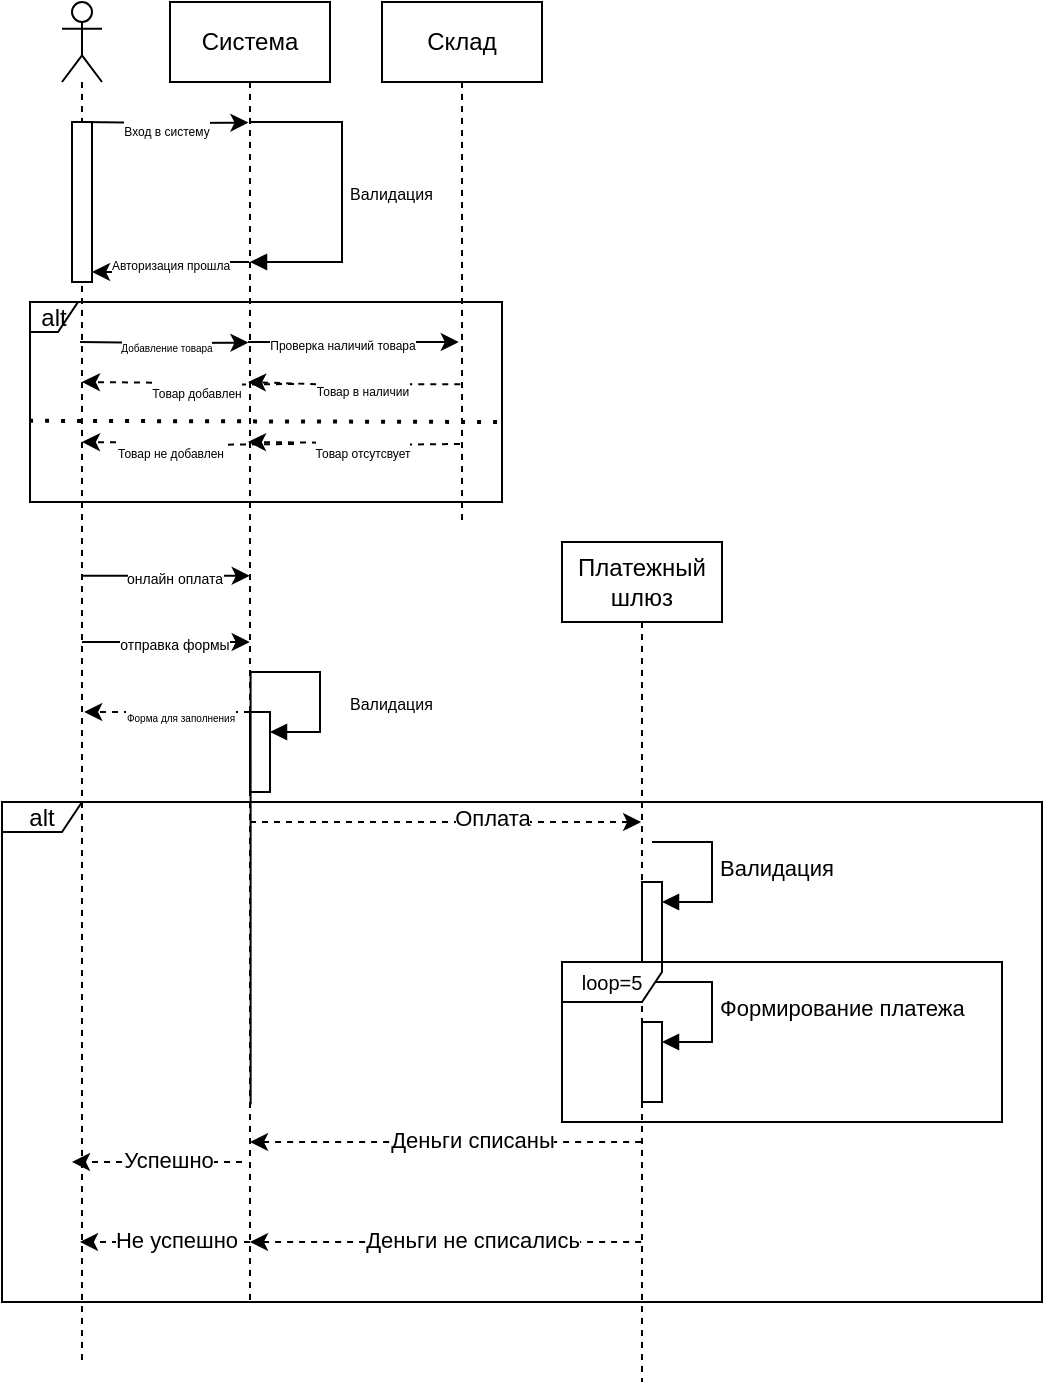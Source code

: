 <mxfile version="24.8.6">
  <diagram name="Страница — 1" id="ZZhOWTO9GqynYaRRQVXx">
    <mxGraphModel dx="750" dy="398" grid="1" gridSize="10" guides="1" tooltips="1" connect="1" arrows="1" fold="1" page="1" pageScale="1" pageWidth="827" pageHeight="1169" math="0" shadow="0">
      <root>
        <mxCell id="0" />
        <mxCell id="1" parent="0" />
        <mxCell id="BHYP_Zm0mnnP-ckn7Vyi-1" value="" style="shape=umlLifeline;perimeter=lifelinePerimeter;whiteSpace=wrap;html=1;container=1;dropTarget=0;collapsible=0;recursiveResize=0;outlineConnect=0;portConstraint=eastwest;newEdgeStyle={&quot;curved&quot;:0,&quot;rounded&quot;:0};participant=umlActor;" vertex="1" parent="1">
          <mxGeometry x="320" y="220" width="20" height="680" as="geometry" />
        </mxCell>
        <mxCell id="BHYP_Zm0mnnP-ckn7Vyi-21" value="" style="html=1;points=[[0,0,0,0,5],[0,1,0,0,-5],[1,0,0,0,5],[1,1,0,0,-5]];perimeter=orthogonalPerimeter;outlineConnect=0;targetShapes=umlLifeline;portConstraint=eastwest;newEdgeStyle={&quot;curved&quot;:0,&quot;rounded&quot;:0};" vertex="1" parent="BHYP_Zm0mnnP-ckn7Vyi-1">
          <mxGeometry x="5" y="60" width="10" height="80" as="geometry" />
        </mxCell>
        <mxCell id="BHYP_Zm0mnnP-ckn7Vyi-18" style="edgeStyle=orthogonalEdgeStyle;rounded=0;orthogonalLoop=1;jettySize=auto;html=1;curved=0;" edge="1" parent="1">
          <mxGeometry relative="1" as="geometry">
            <mxPoint x="412.998" y="390.0" as="sourcePoint" />
            <mxPoint x="518.39" y="390.0" as="targetPoint" />
          </mxGeometry>
        </mxCell>
        <mxCell id="BHYP_Zm0mnnP-ckn7Vyi-20" value="&lt;font style=&quot;font-size: 6px;&quot;&gt;Проверка наличий товара&lt;/font&gt;" style="edgeLabel;html=1;align=center;verticalAlign=middle;resizable=0;points=[];" vertex="1" connectable="0" parent="BHYP_Zm0mnnP-ckn7Vyi-18">
          <mxGeometry x="-0.303" relative="1" as="geometry">
            <mxPoint x="10" as="offset" />
          </mxGeometry>
        </mxCell>
        <mxCell id="BHYP_Zm0mnnP-ckn7Vyi-2" value="Система" style="shape=umlLifeline;perimeter=lifelinePerimeter;whiteSpace=wrap;html=1;container=1;dropTarget=0;collapsible=0;recursiveResize=0;outlineConnect=0;portConstraint=eastwest;newEdgeStyle={&quot;curved&quot;:0,&quot;rounded&quot;:0};" vertex="1" parent="1">
          <mxGeometry x="374" y="220" width="80" height="650" as="geometry" />
        </mxCell>
        <mxCell id="BHYP_Zm0mnnP-ckn7Vyi-38" value="" style="html=1;points=[[0,0,0,0,5],[0,1,0,0,-5],[1,0,0,0,5],[1,1,0,0,-5]];perimeter=orthogonalPerimeter;outlineConnect=0;targetShapes=umlLifeline;portConstraint=eastwest;newEdgeStyle={&quot;curved&quot;:0,&quot;rounded&quot;:0};" vertex="1" parent="BHYP_Zm0mnnP-ckn7Vyi-2">
          <mxGeometry x="40" y="355" width="10" height="40" as="geometry" />
        </mxCell>
        <mxCell id="BHYP_Zm0mnnP-ckn7Vyi-39" value="&lt;font style=&quot;font-size: 8px;&quot;&gt;Валидация&lt;/font&gt;" style="html=1;align=left;spacingLeft=2;endArrow=block;rounded=0;edgeStyle=orthogonalEdgeStyle;curved=0;rounded=0;exitX=0.504;exitY=0.848;exitDx=0;exitDy=0;exitPerimeter=0;" edge="1" target="BHYP_Zm0mnnP-ckn7Vyi-38" parent="BHYP_Zm0mnnP-ckn7Vyi-2" source="BHYP_Zm0mnnP-ckn7Vyi-2">
          <mxGeometry x="0.739" y="11" relative="1" as="geometry">
            <mxPoint x="45" y="335" as="sourcePoint" />
            <Array as="points">
              <mxPoint x="75" y="335" />
              <mxPoint x="75" y="365" />
            </Array>
            <mxPoint as="offset" />
          </mxGeometry>
        </mxCell>
        <mxCell id="BHYP_Zm0mnnP-ckn7Vyi-3" value="Платежный шлюз" style="shape=umlLifeline;perimeter=lifelinePerimeter;whiteSpace=wrap;html=1;container=1;dropTarget=0;collapsible=0;recursiveResize=0;outlineConnect=0;portConstraint=eastwest;newEdgeStyle={&quot;curved&quot;:0,&quot;rounded&quot;:0};" vertex="1" parent="1">
          <mxGeometry x="570" y="490" width="80" height="420" as="geometry" />
        </mxCell>
        <mxCell id="BHYP_Zm0mnnP-ckn7Vyi-46" value="" style="html=1;points=[[0,0,0,0,5],[0,1,0,0,-5],[1,0,0,0,5],[1,1,0,0,-5]];perimeter=orthogonalPerimeter;outlineConnect=0;targetShapes=umlLifeline;portConstraint=eastwest;newEdgeStyle={&quot;curved&quot;:0,&quot;rounded&quot;:0};" vertex="1" parent="BHYP_Zm0mnnP-ckn7Vyi-3">
          <mxGeometry x="40" y="170" width="10" height="40" as="geometry" />
        </mxCell>
        <mxCell id="BHYP_Zm0mnnP-ckn7Vyi-47" value="Валидация" style="html=1;align=left;spacingLeft=2;endArrow=block;rounded=0;edgeStyle=orthogonalEdgeStyle;curved=0;rounded=0;" edge="1" target="BHYP_Zm0mnnP-ckn7Vyi-46" parent="BHYP_Zm0mnnP-ckn7Vyi-3">
          <mxGeometry relative="1" as="geometry">
            <mxPoint x="45" y="150" as="sourcePoint" />
            <Array as="points">
              <mxPoint x="75" y="180" />
            </Array>
          </mxGeometry>
        </mxCell>
        <mxCell id="BHYP_Zm0mnnP-ckn7Vyi-48" value="" style="html=1;points=[[0,0,0,0,5],[0,1,0,0,-5],[1,0,0,0,5],[1,1,0,0,-5]];perimeter=orthogonalPerimeter;outlineConnect=0;targetShapes=umlLifeline;portConstraint=eastwest;newEdgeStyle={&quot;curved&quot;:0,&quot;rounded&quot;:0};" vertex="1" parent="BHYP_Zm0mnnP-ckn7Vyi-3">
          <mxGeometry x="40" y="240" width="10" height="40" as="geometry" />
        </mxCell>
        <mxCell id="BHYP_Zm0mnnP-ckn7Vyi-49" value="Формирование платежа" style="html=1;align=left;spacingLeft=2;endArrow=block;rounded=0;edgeStyle=orthogonalEdgeStyle;curved=0;rounded=0;" edge="1" target="BHYP_Zm0mnnP-ckn7Vyi-48" parent="BHYP_Zm0mnnP-ckn7Vyi-3">
          <mxGeometry relative="1" as="geometry">
            <mxPoint x="45" y="220" as="sourcePoint" />
            <Array as="points">
              <mxPoint x="75" y="250" />
            </Array>
          </mxGeometry>
        </mxCell>
        <mxCell id="BHYP_Zm0mnnP-ckn7Vyi-4" value="Склад" style="shape=umlLifeline;perimeter=lifelinePerimeter;whiteSpace=wrap;html=1;container=1;dropTarget=0;collapsible=0;recursiveResize=0;outlineConnect=0;portConstraint=eastwest;newEdgeStyle={&quot;curved&quot;:0,&quot;rounded&quot;:0};" vertex="1" parent="1">
          <mxGeometry x="480" y="220" width="80" height="260" as="geometry" />
        </mxCell>
        <mxCell id="BHYP_Zm0mnnP-ckn7Vyi-5" style="edgeStyle=orthogonalEdgeStyle;rounded=0;orthogonalLoop=1;jettySize=auto;html=1;curved=0;entryX=0.491;entryY=0.578;entryDx=0;entryDy=0;entryPerimeter=0;" edge="1" parent="1">
          <mxGeometry relative="1" as="geometry">
            <mxPoint x="329.995" y="280" as="sourcePoint" />
            <mxPoint x="413.21" y="280.28" as="targetPoint" />
          </mxGeometry>
        </mxCell>
        <mxCell id="BHYP_Zm0mnnP-ckn7Vyi-7" value="&lt;font style=&quot;font-size: 6px;&quot;&gt;Вход в систему&lt;/font&gt;" style="edgeLabel;html=1;align=center;verticalAlign=middle;resizable=0;points=[];" vertex="1" connectable="0" parent="BHYP_Zm0mnnP-ckn7Vyi-5">
          <mxGeometry x="0.017" y="-2" relative="1" as="geometry">
            <mxPoint as="offset" />
          </mxGeometry>
        </mxCell>
        <mxCell id="BHYP_Zm0mnnP-ckn7Vyi-8" style="edgeStyle=orthogonalEdgeStyle;rounded=0;orthogonalLoop=1;jettySize=auto;html=1;curved=0;entryX=1;entryY=1;entryDx=0;entryDy=-5;entryPerimeter=0;" edge="1" parent="1" source="BHYP_Zm0mnnP-ckn7Vyi-2" target="BHYP_Zm0mnnP-ckn7Vyi-21">
          <mxGeometry relative="1" as="geometry">
            <Array as="points">
              <mxPoint x="354" y="350" />
              <mxPoint x="354" y="355" />
            </Array>
          </mxGeometry>
        </mxCell>
        <mxCell id="BHYP_Zm0mnnP-ckn7Vyi-12" value="&lt;font style=&quot;font-size: 6px;&quot;&gt;Авторизация прошла&lt;/font&gt;" style="edgeLabel;html=1;align=center;verticalAlign=middle;resizable=0;points=[];" vertex="1" connectable="0" parent="BHYP_Zm0mnnP-ckn7Vyi-8">
          <mxGeometry x="-0.086" y="2" relative="1" as="geometry">
            <mxPoint x="-2" y="-2" as="offset" />
          </mxGeometry>
        </mxCell>
        <mxCell id="BHYP_Zm0mnnP-ckn7Vyi-23" style="edgeStyle=orthogonalEdgeStyle;rounded=0;orthogonalLoop=1;jettySize=auto;html=1;curved=0;entryX=0.541;entryY=0.43;entryDx=0;entryDy=0;entryPerimeter=0;exitX=0.489;exitY=0.735;exitDx=0;exitDy=0;exitPerimeter=0;dashed=1;" edge="1" parent="1" source="BHYP_Zm0mnnP-ckn7Vyi-4">
          <mxGeometry relative="1" as="geometry">
            <mxPoint x="496" y="411" as="sourcePoint" />
            <mxPoint x="413" y="410" as="targetPoint" />
          </mxGeometry>
        </mxCell>
        <mxCell id="BHYP_Zm0mnnP-ckn7Vyi-24" value="&lt;span style=&quot;font-size: 6px;&quot;&gt;Товар в наличии&lt;/span&gt;" style="edgeLabel;html=1;align=center;verticalAlign=middle;resizable=0;points=[];" vertex="1" connectable="0" parent="BHYP_Zm0mnnP-ckn7Vyi-23">
          <mxGeometry x="-0.086" y="2" relative="1" as="geometry">
            <mxPoint as="offset" />
          </mxGeometry>
        </mxCell>
        <mxCell id="BHYP_Zm0mnnP-ckn7Vyi-27" style="edgeStyle=orthogonalEdgeStyle;rounded=0;orthogonalLoop=1;jettySize=auto;html=1;curved=0;entryX=0.541;entryY=0.43;entryDx=0;entryDy=0;entryPerimeter=0;exitX=0.489;exitY=0.735;exitDx=0;exitDy=0;exitPerimeter=0;dashed=1;" edge="1" parent="1">
          <mxGeometry relative="1" as="geometry">
            <mxPoint x="519" y="441" as="sourcePoint" />
            <mxPoint x="413" y="440" as="targetPoint" />
          </mxGeometry>
        </mxCell>
        <mxCell id="BHYP_Zm0mnnP-ckn7Vyi-28" value="&lt;span style=&quot;font-size: 6px;&quot;&gt;Товар отсутсвует&lt;/span&gt;" style="edgeLabel;html=1;align=center;verticalAlign=middle;resizable=0;points=[];" vertex="1" connectable="0" parent="BHYP_Zm0mnnP-ckn7Vyi-27">
          <mxGeometry x="-0.086" y="2" relative="1" as="geometry">
            <mxPoint as="offset" />
          </mxGeometry>
        </mxCell>
        <mxCell id="BHYP_Zm0mnnP-ckn7Vyi-29" style="edgeStyle=orthogonalEdgeStyle;rounded=0;orthogonalLoop=1;jettySize=auto;html=1;curved=0;entryX=0.541;entryY=0.43;entryDx=0;entryDy=0;entryPerimeter=0;exitX=0.489;exitY=0.735;exitDx=0;exitDy=0;exitPerimeter=0;dashed=1;" edge="1" parent="1">
          <mxGeometry relative="1" as="geometry">
            <mxPoint x="436" y="441" as="sourcePoint" />
            <mxPoint x="330" y="440" as="targetPoint" />
          </mxGeometry>
        </mxCell>
        <mxCell id="BHYP_Zm0mnnP-ckn7Vyi-30" value="&lt;span style=&quot;font-size: 6px;&quot;&gt;Товар не добавлен&lt;/span&gt;" style="edgeLabel;html=1;align=center;verticalAlign=middle;resizable=0;points=[];" vertex="1" connectable="0" parent="BHYP_Zm0mnnP-ckn7Vyi-29">
          <mxGeometry x="-0.086" y="2" relative="1" as="geometry">
            <mxPoint x="-13" as="offset" />
          </mxGeometry>
        </mxCell>
        <mxCell id="BHYP_Zm0mnnP-ckn7Vyi-25" style="edgeStyle=orthogonalEdgeStyle;rounded=0;orthogonalLoop=1;jettySize=auto;html=1;curved=0;entryX=0.541;entryY=0.43;entryDx=0;entryDy=0;entryPerimeter=0;exitX=0.489;exitY=0.735;exitDx=0;exitDy=0;exitPerimeter=0;dashed=1;" edge="1" parent="1">
          <mxGeometry relative="1" as="geometry">
            <mxPoint x="436" y="411" as="sourcePoint" />
            <mxPoint x="330" y="410" as="targetPoint" />
          </mxGeometry>
        </mxCell>
        <mxCell id="BHYP_Zm0mnnP-ckn7Vyi-26" value="&lt;span style=&quot;font-size: 6px;&quot;&gt;Товар добавлен&lt;/span&gt;" style="edgeLabel;html=1;align=center;verticalAlign=middle;resizable=0;points=[];" vertex="1" connectable="0" parent="BHYP_Zm0mnnP-ckn7Vyi-25">
          <mxGeometry x="-0.086" y="2" relative="1" as="geometry">
            <mxPoint as="offset" />
          </mxGeometry>
        </mxCell>
        <mxCell id="BHYP_Zm0mnnP-ckn7Vyi-11" value="&lt;font style=&quot;font-size: 8px;&quot;&gt;Валидация&lt;/font&gt;" style="html=1;align=left;spacingLeft=2;endArrow=block;rounded=0;edgeStyle=orthogonalEdgeStyle;curved=0;rounded=0;" edge="1" target="BHYP_Zm0mnnP-ckn7Vyi-2" parent="1" source="BHYP_Zm0mnnP-ckn7Vyi-2">
          <mxGeometry relative="1" as="geometry">
            <mxPoint x="430" y="310" as="sourcePoint" />
            <Array as="points">
              <mxPoint x="460" y="280" />
              <mxPoint x="460" y="350" />
            </Array>
          </mxGeometry>
        </mxCell>
        <mxCell id="BHYP_Zm0mnnP-ckn7Vyi-13" style="edgeStyle=orthogonalEdgeStyle;rounded=0;orthogonalLoop=1;jettySize=auto;html=1;curved=0;entryX=0.504;entryY=0.578;entryDx=0;entryDy=0;entryPerimeter=0;" edge="1" parent="1">
          <mxGeometry relative="1" as="geometry">
            <mxPoint x="328.998" y="390.0" as="sourcePoint" />
            <mxPoint x="413.21" y="390.28" as="targetPoint" />
          </mxGeometry>
        </mxCell>
        <mxCell id="BHYP_Zm0mnnP-ckn7Vyi-14" value="&lt;font style=&quot;font-size: 5px;&quot;&gt;Добавление товара&lt;/font&gt;" style="edgeLabel;html=1;align=center;verticalAlign=middle;resizable=0;points=[];" vertex="1" connectable="0" parent="BHYP_Zm0mnnP-ckn7Vyi-13">
          <mxGeometry x="0.004" relative="1" as="geometry">
            <mxPoint as="offset" />
          </mxGeometry>
        </mxCell>
        <mxCell id="BHYP_Zm0mnnP-ckn7Vyi-22" value="alt" style="shape=umlFrame;whiteSpace=wrap;html=1;pointerEvents=0;width=24;height=15;" vertex="1" parent="1">
          <mxGeometry x="304" y="370" width="236" height="100" as="geometry" />
        </mxCell>
        <mxCell id="BHYP_Zm0mnnP-ckn7Vyi-31" value="" style="endArrow=none;dashed=1;html=1;dashPattern=1 3;strokeWidth=2;rounded=0;entryX=0.991;entryY=0.6;entryDx=0;entryDy=0;entryPerimeter=0;exitX=-0.002;exitY=0.594;exitDx=0;exitDy=0;exitPerimeter=0;" edge="1" parent="1" source="BHYP_Zm0mnnP-ckn7Vyi-22" target="BHYP_Zm0mnnP-ckn7Vyi-22">
          <mxGeometry width="50" height="50" relative="1" as="geometry">
            <mxPoint x="327.308" y="430" as="sourcePoint" />
            <mxPoint x="516.7" y="430" as="targetPoint" />
          </mxGeometry>
        </mxCell>
        <mxCell id="BHYP_Zm0mnnP-ckn7Vyi-32" value="" style="endArrow=classic;html=1;rounded=0;exitX=0.482;exitY=0.797;exitDx=0;exitDy=0;exitPerimeter=0;" edge="1" parent="1">
          <mxGeometry width="50" height="50" relative="1" as="geometry">
            <mxPoint x="330.0" y="506.92" as="sourcePoint" />
            <mxPoint x="413.86" y="506.92" as="targetPoint" />
          </mxGeometry>
        </mxCell>
        <mxCell id="BHYP_Zm0mnnP-ckn7Vyi-33" value="&lt;font style=&quot;font-size: 7px;&quot;&gt;онлайн оплата&lt;/font&gt;" style="edgeLabel;html=1;align=center;verticalAlign=middle;resizable=0;points=[];" vertex="1" connectable="0" parent="BHYP_Zm0mnnP-ckn7Vyi-32">
          <mxGeometry x="0.095" relative="1" as="geometry">
            <mxPoint as="offset" />
          </mxGeometry>
        </mxCell>
        <mxCell id="BHYP_Zm0mnnP-ckn7Vyi-36" value="" style="endArrow=classic;html=1;rounded=0;exitX=0.482;exitY=0.797;exitDx=0;exitDy=0;exitPerimeter=0;" edge="1" parent="1">
          <mxGeometry width="50" height="50" relative="1" as="geometry">
            <mxPoint x="330.0" y="540" as="sourcePoint" />
            <mxPoint x="413.86" y="540" as="targetPoint" />
          </mxGeometry>
        </mxCell>
        <mxCell id="BHYP_Zm0mnnP-ckn7Vyi-37" value="&lt;font style=&quot;font-size: 7px;&quot;&gt;отправка формы&lt;/font&gt;" style="edgeLabel;html=1;align=center;verticalAlign=middle;resizable=0;points=[];" vertex="1" connectable="0" parent="BHYP_Zm0mnnP-ckn7Vyi-36">
          <mxGeometry x="0.095" relative="1" as="geometry">
            <mxPoint as="offset" />
          </mxGeometry>
        </mxCell>
        <mxCell id="BHYP_Zm0mnnP-ckn7Vyi-34" value="" style="endArrow=classic;html=1;rounded=0;entryX=0.529;entryY=0.835;entryDx=0;entryDy=0;entryPerimeter=0;dashed=1;" edge="1" parent="1">
          <mxGeometry width="50" height="50" relative="1" as="geometry">
            <mxPoint x="414" y="575" as="sourcePoint" />
            <mxPoint x="331.08" y="575" as="targetPoint" />
          </mxGeometry>
        </mxCell>
        <mxCell id="BHYP_Zm0mnnP-ckn7Vyi-35" value="&lt;font style=&quot;font-size: 5px;&quot;&gt;Форма для заполнения&lt;/font&gt;" style="edgeLabel;html=1;align=center;verticalAlign=middle;resizable=0;points=[];" vertex="1" connectable="0" parent="BHYP_Zm0mnnP-ckn7Vyi-34">
          <mxGeometry x="-0.15" y="1" relative="1" as="geometry">
            <mxPoint as="offset" />
          </mxGeometry>
        </mxCell>
        <mxCell id="BHYP_Zm0mnnP-ckn7Vyi-40" value="" style="endArrow=classic;html=1;rounded=0;dashed=1;" edge="1" parent="1">
          <mxGeometry width="50" height="50" relative="1" as="geometry">
            <mxPoint x="414.004" y="630" as="sourcePoint" />
            <mxPoint x="609.56" y="630" as="targetPoint" />
          </mxGeometry>
        </mxCell>
        <mxCell id="BHYP_Zm0mnnP-ckn7Vyi-41" value="Оплата" style="edgeLabel;html=1;align=center;verticalAlign=middle;resizable=0;points=[];" vertex="1" connectable="0" parent="BHYP_Zm0mnnP-ckn7Vyi-40">
          <mxGeometry x="0.237" y="2" relative="1" as="geometry">
            <mxPoint as="offset" />
          </mxGeometry>
        </mxCell>
        <mxCell id="BHYP_Zm0mnnP-ckn7Vyi-50" value="" style="endArrow=classic;html=1;rounded=0;dashed=1;" edge="1" parent="1">
          <mxGeometry width="50" height="50" relative="1" as="geometry">
            <mxPoint x="609.56" y="790" as="sourcePoint" />
            <mxPoint x="414.004" y="790" as="targetPoint" />
          </mxGeometry>
        </mxCell>
        <mxCell id="BHYP_Zm0mnnP-ckn7Vyi-51" value="Деньги списаны" style="edgeLabel;html=1;align=center;verticalAlign=middle;resizable=0;points=[];" vertex="1" connectable="0" parent="BHYP_Zm0mnnP-ckn7Vyi-50">
          <mxGeometry x="-0.132" y="-1" relative="1" as="geometry">
            <mxPoint as="offset" />
          </mxGeometry>
        </mxCell>
        <mxCell id="BHYP_Zm0mnnP-ckn7Vyi-56" value="" style="endArrow=classic;html=1;rounded=0;dashed=1;" edge="1" parent="1">
          <mxGeometry width="50" height="50" relative="1" as="geometry">
            <mxPoint x="609.56" y="840" as="sourcePoint" />
            <mxPoint x="414.004" y="840" as="targetPoint" />
          </mxGeometry>
        </mxCell>
        <mxCell id="BHYP_Zm0mnnP-ckn7Vyi-57" value="Деньги не списались" style="edgeLabel;html=1;align=center;verticalAlign=middle;resizable=0;points=[];" vertex="1" connectable="0" parent="BHYP_Zm0mnnP-ckn7Vyi-56">
          <mxGeometry x="-0.132" y="-1" relative="1" as="geometry">
            <mxPoint as="offset" />
          </mxGeometry>
        </mxCell>
        <mxCell id="BHYP_Zm0mnnP-ckn7Vyi-52" value="" style="endArrow=classic;html=1;rounded=0;dashed=1;" edge="1" parent="1">
          <mxGeometry width="50" height="50" relative="1" as="geometry">
            <mxPoint x="410" y="800" as="sourcePoint" />
            <mxPoint x="325.004" y="800" as="targetPoint" />
          </mxGeometry>
        </mxCell>
        <mxCell id="BHYP_Zm0mnnP-ckn7Vyi-53" value="Успешно" style="edgeLabel;html=1;align=center;verticalAlign=middle;resizable=0;points=[];" vertex="1" connectable="0" parent="BHYP_Zm0mnnP-ckn7Vyi-52">
          <mxGeometry x="-0.132" y="-1" relative="1" as="geometry">
            <mxPoint as="offset" />
          </mxGeometry>
        </mxCell>
        <mxCell id="BHYP_Zm0mnnP-ckn7Vyi-58" value="" style="endArrow=classic;html=1;rounded=0;dashed=1;" edge="1" parent="1">
          <mxGeometry width="50" height="50" relative="1" as="geometry">
            <mxPoint x="414" y="840" as="sourcePoint" />
            <mxPoint x="329.004" y="840" as="targetPoint" />
          </mxGeometry>
        </mxCell>
        <mxCell id="BHYP_Zm0mnnP-ckn7Vyi-59" value="Не успешно" style="edgeLabel;html=1;align=center;verticalAlign=middle;resizable=0;points=[];" vertex="1" connectable="0" parent="BHYP_Zm0mnnP-ckn7Vyi-58">
          <mxGeometry x="-0.132" y="-1" relative="1" as="geometry">
            <mxPoint as="offset" />
          </mxGeometry>
        </mxCell>
        <mxCell id="BHYP_Zm0mnnP-ckn7Vyi-54" value="&lt;font style=&quot;font-size: 10px;&quot;&gt;loop=5&lt;/font&gt;" style="shape=umlFrame;whiteSpace=wrap;html=1;pointerEvents=0;width=50;height=20;" vertex="1" parent="1">
          <mxGeometry x="570" y="700" width="220" height="80" as="geometry" />
        </mxCell>
        <mxCell id="BHYP_Zm0mnnP-ckn7Vyi-61" value="alt" style="shape=umlFrame;whiteSpace=wrap;html=1;pointerEvents=0;width=40;height=15;" vertex="1" parent="1">
          <mxGeometry x="290" y="620" width="520" height="250" as="geometry" />
        </mxCell>
      </root>
    </mxGraphModel>
  </diagram>
</mxfile>

